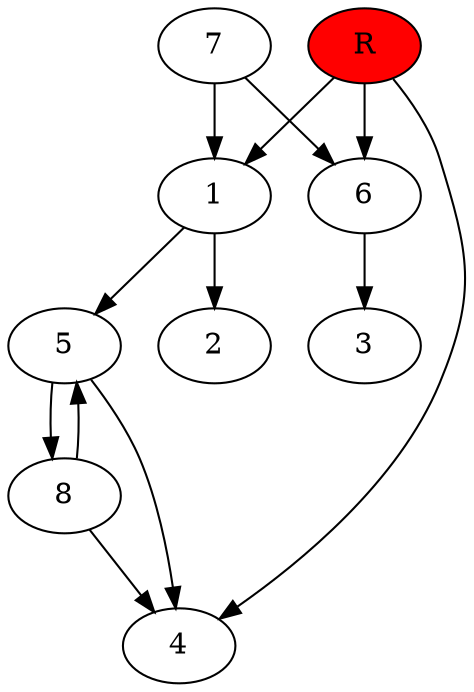 digraph prb8058 {
	1
	2
	3
	4
	5
	6
	7
	8
	R [fillcolor="#ff0000" style=filled]
	1 -> 2
	1 -> 5
	5 -> 4
	5 -> 8
	6 -> 3
	7 -> 1
	7 -> 6
	8 -> 4
	8 -> 5
	R -> 1
	R -> 4
	R -> 6
}
